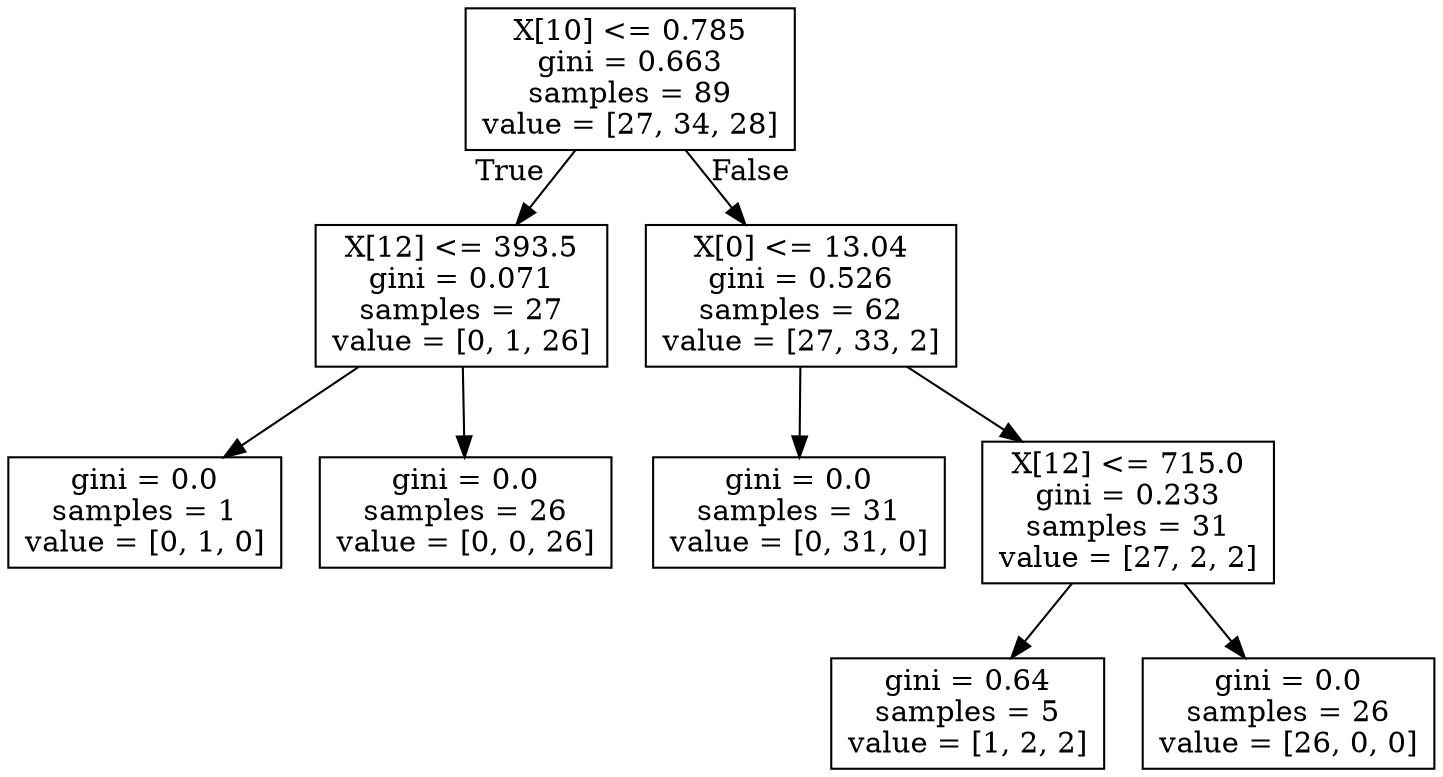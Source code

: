 digraph Tree {
node [shape=box] ;
0 [label="X[10] <= 0.785\ngini = 0.663\nsamples = 89\nvalue = [27, 34, 28]"] ;
1 [label="X[12] <= 393.5\ngini = 0.071\nsamples = 27\nvalue = [0, 1, 26]"] ;
0 -> 1 [labeldistance=2.5, labelangle=45, headlabel="True"] ;
2 [label="gini = 0.0\nsamples = 1\nvalue = [0, 1, 0]"] ;
1 -> 2 ;
3 [label="gini = 0.0\nsamples = 26\nvalue = [0, 0, 26]"] ;
1 -> 3 ;
4 [label="X[0] <= 13.04\ngini = 0.526\nsamples = 62\nvalue = [27, 33, 2]"] ;
0 -> 4 [labeldistance=2.5, labelangle=-45, headlabel="False"] ;
5 [label="gini = 0.0\nsamples = 31\nvalue = [0, 31, 0]"] ;
4 -> 5 ;
6 [label="X[12] <= 715.0\ngini = 0.233\nsamples = 31\nvalue = [27, 2, 2]"] ;
4 -> 6 ;
7 [label="gini = 0.64\nsamples = 5\nvalue = [1, 2, 2]"] ;
6 -> 7 ;
8 [label="gini = 0.0\nsamples = 26\nvalue = [26, 0, 0]"] ;
6 -> 8 ;
}